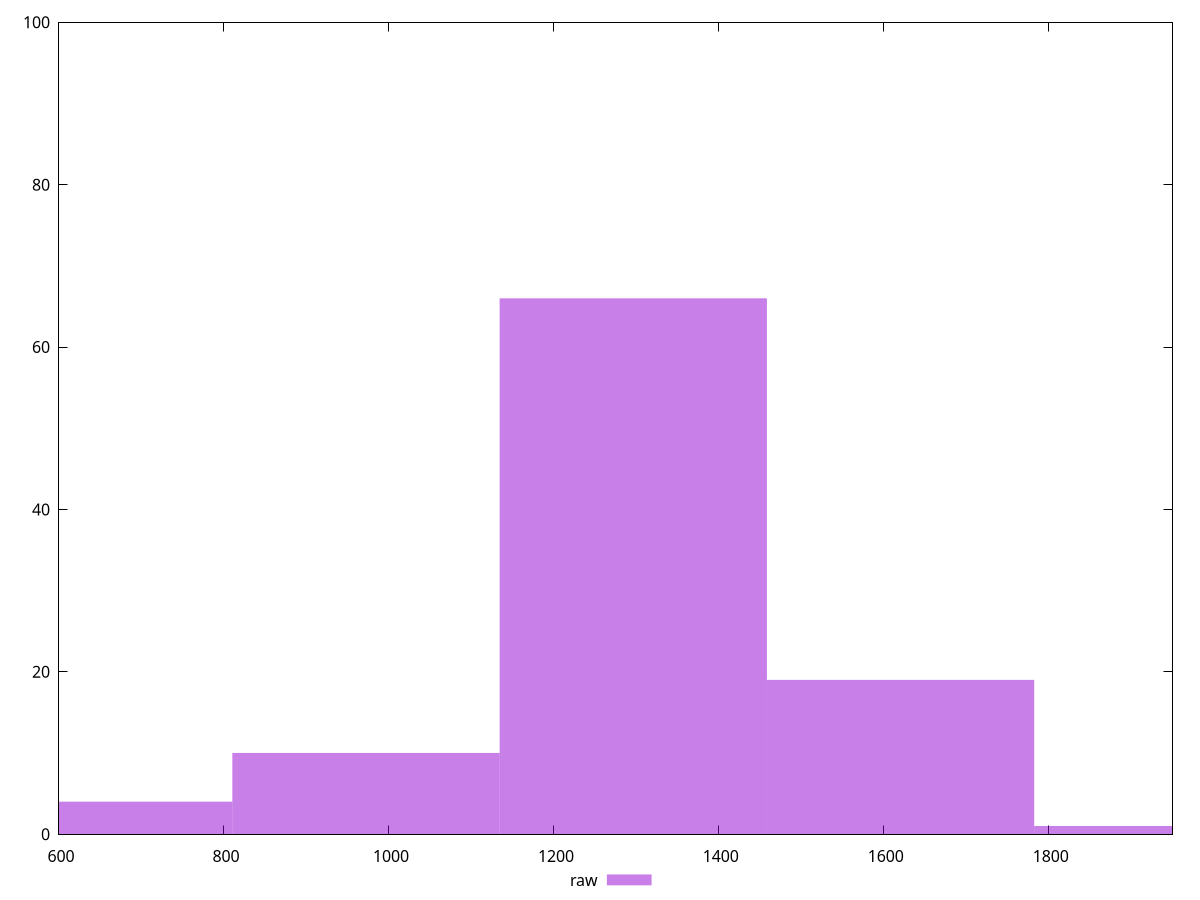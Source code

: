 reset

$raw <<EOF
972.1831659781767 10
1296.2442213042357 66
648.1221106521178 4
1620.3052766302947 19
1944.3663319563534 1
EOF

set key outside below
set boxwidth 324.0610553260589
set xrange [600:1950]
set yrange [0:100]
set trange [0:100]
set style fill transparent solid 0.5 noborder
set terminal svg size 640, 490 enhanced background rgb 'white'
set output "reprap/uses-webp-images/samples/pages+cached+noexternal+nomedia/raw/histogram.svg"

plot $raw title "raw" with boxes

reset
